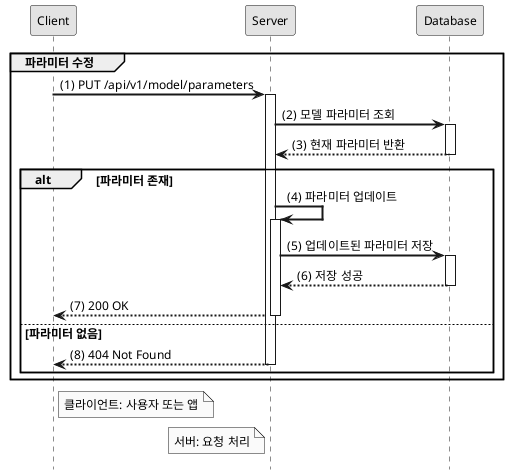 @startuml
hide footbox
autoactivate on
skinparam monochrome true
skinparam shadowing false
skinparam defaultFontSize 12
skinparam defaultFontName Arial
skinparam sequenceArrowThickness 2

participant "Client" as C
participant "Server" as S
participant "Database" as DB

group 파라미터 수정
    autonumber 1 "(0)"
    C -> S: PUT /api/v1/model/parameters
    S -> DB: 모델 파라미터 조회
    DB --> S: 현재 파라미터 반환
    alt 파라미터 존재
        S -> S: 파라미터 업데이트
        S -> DB: 업데이트된 파라미터 저장
        DB --> S: 저장 성공
        S --> C: 200 OK
    else 파라미터 없음
        S --> C: 404 Not Found
    end
end

note right of C: 클라이언트: 사용자 또는 앱
note left of S: 서버: 요청 처리
@enduml
